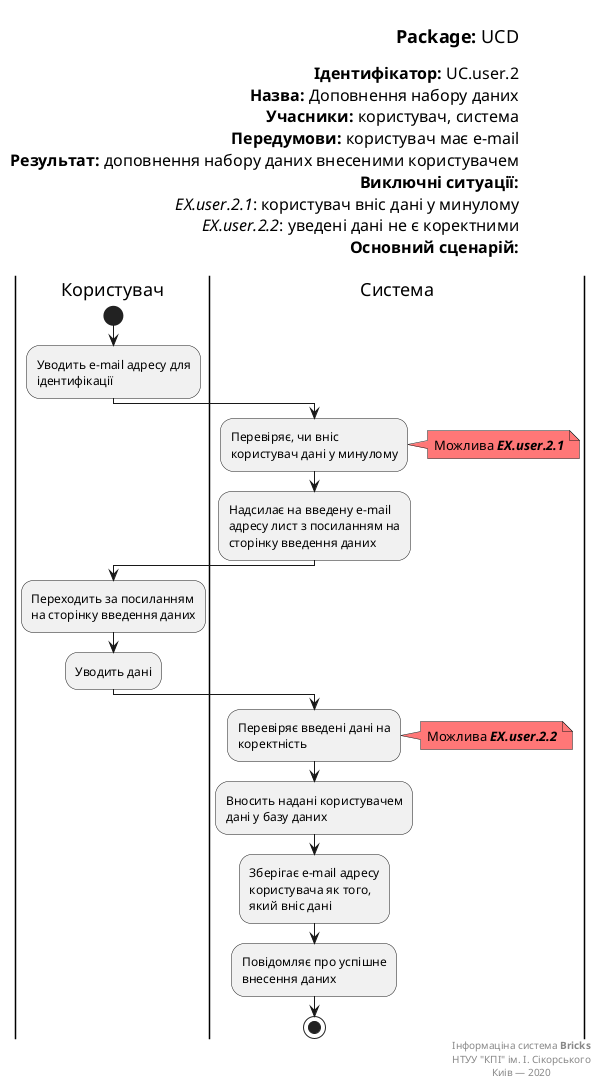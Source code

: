 @startuml

    left header

        <font color=000 size=18><b>Package:</b> UCD
        
        <font color=000 size=16><b>Ідентифікатор:</b> UC.user.2
        <font color=000 size=16><b>Назва:</b> Доповнення набору даних
        <font color=000 size=16><b>Учасники:</b> користувач, система
        <font color=000 size=16><b>Передумови:</b> користувач має e-mail
        <font color=000 size=16><b>Результат:</b> доповнення набору даних внесеними користувачем
        <font color=000 size=16><b>Виключні ситуації:</b>
        <font color=000 size=16>    <i>EX.user.2.1</i>: користувач вніс дані у минулому
        <font color=000 size=16>    <i>EX.user.2.2</i>: уведені дані не є коректними
        <font color=000 size=16><b>Основний сценарій:</b>

    end header

    |Користувач|

        start;

        :Уводить e-mail адресу для
        ідентифікації;

    |Система|

        :Перевіряє, чи вніс
        користувач дані у минулому;

        note right #f77
        Можлива <b><i>EX.user.2.1</i></b>
        end note

        :Надсилає на введену e-mail
        адресу лист з посиланням на
        сторінку введення даних;
        
    |Користувач|

        :Переходить за посиланням
        на сторінку введення даних;

        :Уводить дані;

    |Система|

        :Перевіряє введені дані на
        коректність;

        note right #f77
        Можлива <b><i>EX.user.2.2</i></b>
        end note

        :Вносить надані користувачем
        дані у базу даних;

        :Зберігає e-mail адресу
        користувача як того,
        який вніс дані;

        :Повідомляє про успішне
        внесення даних;

        stop;

    right footer
        Інформаціна система <b>Bricks</b>
        НТУУ "КПІ" ім. І. Сікорського
        Киів — 2020
    end footer

@enduml